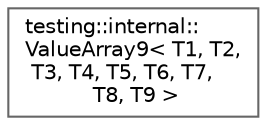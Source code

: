 digraph "Gráfico de jerarquía de clases"
{
 // LATEX_PDF_SIZE
  bgcolor="transparent";
  edge [fontname=Helvetica,fontsize=10,labelfontname=Helvetica,labelfontsize=10];
  node [fontname=Helvetica,fontsize=10,shape=box,height=0.2,width=0.4];
  rankdir="LR";
  Node0 [id="Node000000",label="testing::internal::\lValueArray9\< T1, T2,\l T3, T4, T5, T6, T7,\l T8, T9 \>",height=0.2,width=0.4,color="grey40", fillcolor="white", style="filled",URL="$classtesting_1_1internal_1_1_value_array9.html",tooltip=" "];
}
